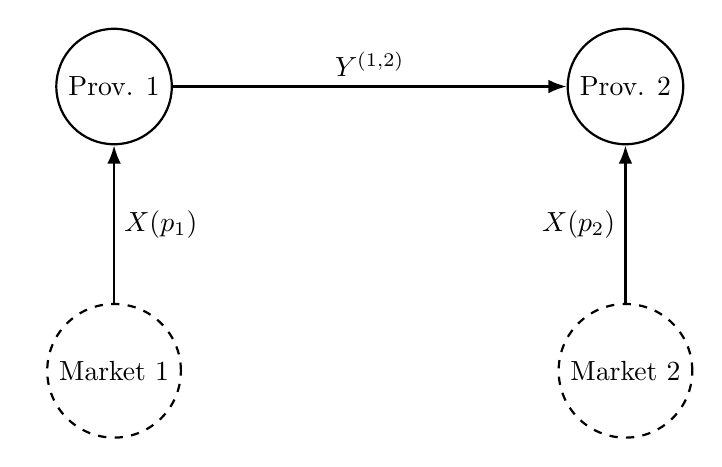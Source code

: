 \tikzstyle{var} = [
draw,circle,
minimum size=10pt]

\tikzstyle{agent} = [
draw, circle,
minimum size=10pt]

\begin{tikzpicture}[-{Latex[scale=1]}, thick]

    \node [agent] (one) {Prov. $1$};
    \node [var, dashed, below = 2cm of one] (local_one) {Market $1$};

    \node [agent, right = 5cm of one] (two) {Prov. $2$};
    \node [var, dashed, below = 2cm of two] (local_two) {Market $2$};


    \path
    (one) edge [] node [above] {$Y^{(1, 2)}$} (two)
    (local_one) edge [] node [right] {$X(p_1)$} (one)
    (local_two) edge [] node [left] {$X(p_2)$} (two);

\end{tikzpicture}